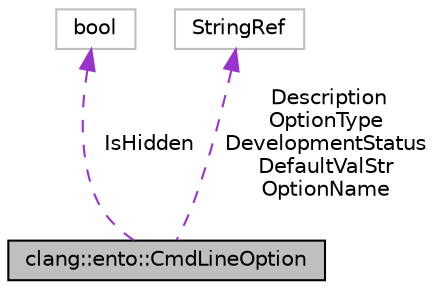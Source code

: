digraph "clang::ento::CmdLineOption"
{
 // LATEX_PDF_SIZE
  bgcolor="transparent";
  edge [fontname="Helvetica",fontsize="10",labelfontname="Helvetica",labelfontsize="10"];
  node [fontname="Helvetica",fontsize="10",shape=record];
  Node1 [label="clang::ento::CmdLineOption",height=0.2,width=0.4,color="black", fillcolor="grey75", style="filled", fontcolor="black",tooltip="Specifies a command line option."];
  Node2 -> Node1 [dir="back",color="darkorchid3",fontsize="10",style="dashed",label=" IsHidden" ,fontname="Helvetica"];
  Node2 [label="bool",height=0.2,width=0.4,color="grey75",tooltip=" "];
  Node3 -> Node1 [dir="back",color="darkorchid3",fontsize="10",style="dashed",label=" Description\nOptionType\nDevelopmentStatus\nDefaultValStr\nOptionName" ,fontname="Helvetica"];
  Node3 [label="StringRef",height=0.2,width=0.4,color="grey75",tooltip=" "];
}
